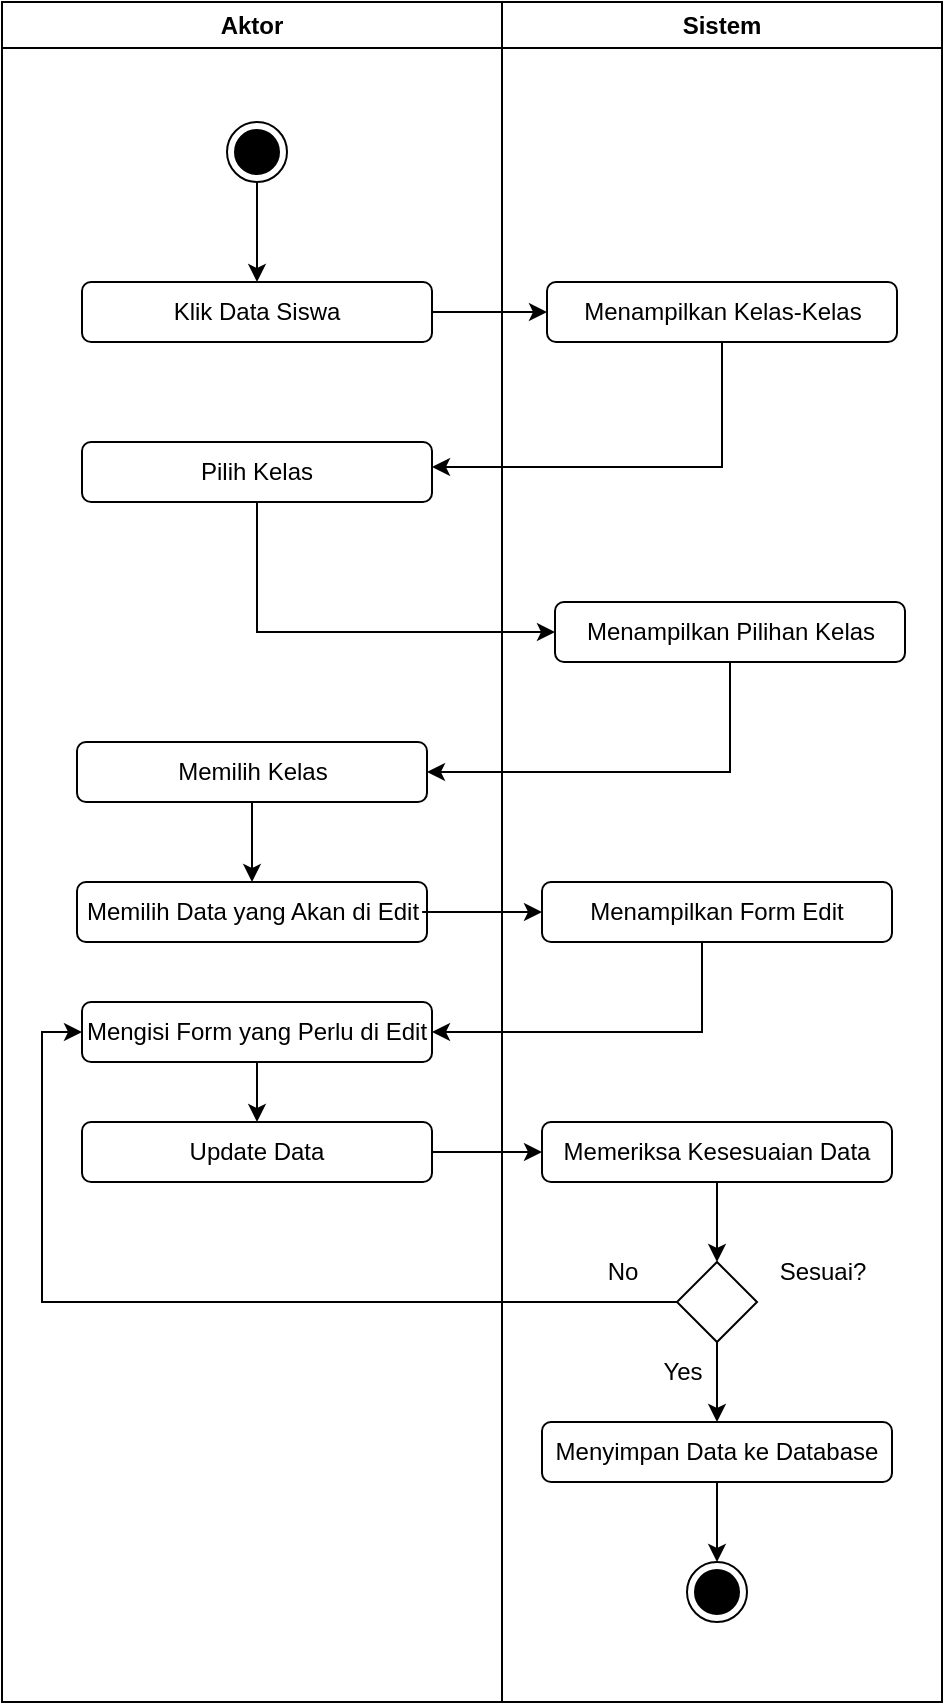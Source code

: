 <mxfile version="21.6.5" type="github">
  <diagram id="kgpKYQtTHZ0yAKxKKP6v" name="Page-1">
    <mxGraphModel dx="839" dy="785" grid="1" gridSize="10" guides="1" tooltips="1" connect="1" arrows="1" fold="1" page="1" pageScale="1" pageWidth="850" pageHeight="1100" math="0" shadow="0">
      <root>
        <mxCell id="0" />
        <mxCell id="1" parent="0" />
        <mxCell id="v3ZjU44f4ItKbDlVjQA1-1" value="Aktor" style="swimlane;whiteSpace=wrap;html=1;" vertex="1" parent="1">
          <mxGeometry x="180" y="80" width="250" height="850" as="geometry" />
        </mxCell>
        <mxCell id="v3ZjU44f4ItKbDlVjQA1-36" style="edgeStyle=orthogonalEdgeStyle;rounded=0;orthogonalLoop=1;jettySize=auto;html=1;entryX=0.5;entryY=0;entryDx=0;entryDy=0;" edge="1" parent="v3ZjU44f4ItKbDlVjQA1-1" source="v3ZjU44f4ItKbDlVjQA1-3" target="v3ZjU44f4ItKbDlVjQA1-21">
          <mxGeometry relative="1" as="geometry" />
        </mxCell>
        <mxCell id="v3ZjU44f4ItKbDlVjQA1-3" value="" style="ellipse;html=1;shape=endState;fillColor=#000000;strokeColor=#000000;" vertex="1" parent="v3ZjU44f4ItKbDlVjQA1-1">
          <mxGeometry x="112.5" y="60" width="30" height="30" as="geometry" />
        </mxCell>
        <mxCell id="v3ZjU44f4ItKbDlVjQA1-21" value="Klik Data Siswa" style="rounded=1;whiteSpace=wrap;html=1;" vertex="1" parent="v3ZjU44f4ItKbDlVjQA1-1">
          <mxGeometry x="40" y="140" width="175" height="30" as="geometry" />
        </mxCell>
        <mxCell id="v3ZjU44f4ItKbDlVjQA1-22" value="Pilih Kelas" style="rounded=1;whiteSpace=wrap;html=1;" vertex="1" parent="v3ZjU44f4ItKbDlVjQA1-1">
          <mxGeometry x="40" y="220" width="175" height="30" as="geometry" />
        </mxCell>
        <mxCell id="v3ZjU44f4ItKbDlVjQA1-42" style="edgeStyle=orthogonalEdgeStyle;rounded=0;orthogonalLoop=1;jettySize=auto;html=1;entryX=0.5;entryY=0;entryDx=0;entryDy=0;" edge="1" parent="v3ZjU44f4ItKbDlVjQA1-1" source="v3ZjU44f4ItKbDlVjQA1-25" target="v3ZjU44f4ItKbDlVjQA1-27">
          <mxGeometry relative="1" as="geometry" />
        </mxCell>
        <mxCell id="v3ZjU44f4ItKbDlVjQA1-25" value="Memilih Kelas" style="rounded=1;whiteSpace=wrap;html=1;" vertex="1" parent="v3ZjU44f4ItKbDlVjQA1-1">
          <mxGeometry x="37.5" y="370" width="175" height="30" as="geometry" />
        </mxCell>
        <mxCell id="v3ZjU44f4ItKbDlVjQA1-27" value="Memilih Data yang Akan di Edit" style="rounded=1;whiteSpace=wrap;html=1;" vertex="1" parent="v3ZjU44f4ItKbDlVjQA1-1">
          <mxGeometry x="37.5" y="440" width="175" height="30" as="geometry" />
        </mxCell>
        <mxCell id="v3ZjU44f4ItKbDlVjQA1-28" value="Update Data" style="rounded=1;whiteSpace=wrap;html=1;" vertex="1" parent="v3ZjU44f4ItKbDlVjQA1-1">
          <mxGeometry x="40" y="560" width="175" height="30" as="geometry" />
        </mxCell>
        <mxCell id="v3ZjU44f4ItKbDlVjQA1-38" style="edgeStyle=orthogonalEdgeStyle;rounded=0;orthogonalLoop=1;jettySize=auto;html=1;entryX=1;entryY=0.75;entryDx=0;entryDy=0;" edge="1" parent="v3ZjU44f4ItKbDlVjQA1-1">
          <mxGeometry relative="1" as="geometry">
            <mxPoint x="360" y="160" as="sourcePoint" />
            <mxPoint x="215" y="232.5" as="targetPoint" />
            <Array as="points">
              <mxPoint x="360" y="233" />
            </Array>
          </mxGeometry>
        </mxCell>
        <mxCell id="v3ZjU44f4ItKbDlVjQA1-46" style="edgeStyle=orthogonalEdgeStyle;rounded=0;orthogonalLoop=1;jettySize=auto;html=1;entryX=0.5;entryY=0;entryDx=0;entryDy=0;" edge="1" parent="v3ZjU44f4ItKbDlVjQA1-1" source="v3ZjU44f4ItKbDlVjQA1-44" target="v3ZjU44f4ItKbDlVjQA1-28">
          <mxGeometry relative="1" as="geometry" />
        </mxCell>
        <mxCell id="v3ZjU44f4ItKbDlVjQA1-44" value="Mengisi Form yang Perlu di Edit" style="rounded=1;whiteSpace=wrap;html=1;" vertex="1" parent="v3ZjU44f4ItKbDlVjQA1-1">
          <mxGeometry x="40" y="500" width="175" height="30" as="geometry" />
        </mxCell>
        <mxCell id="v3ZjU44f4ItKbDlVjQA1-2" value="Sistem" style="swimlane;whiteSpace=wrap;html=1;" vertex="1" parent="1">
          <mxGeometry x="430" y="80" width="220" height="850" as="geometry" />
        </mxCell>
        <mxCell id="v3ZjU44f4ItKbDlVjQA1-23" value="Menampilkan Kelas-Kelas" style="rounded=1;whiteSpace=wrap;html=1;" vertex="1" parent="v3ZjU44f4ItKbDlVjQA1-2">
          <mxGeometry x="22.5" y="140" width="175" height="30" as="geometry" />
        </mxCell>
        <mxCell id="v3ZjU44f4ItKbDlVjQA1-24" value="Menampilkan Pilihan Kelas" style="rounded=1;whiteSpace=wrap;html=1;" vertex="1" parent="v3ZjU44f4ItKbDlVjQA1-2">
          <mxGeometry x="26.5" y="300" width="175" height="30" as="geometry" />
        </mxCell>
        <mxCell id="v3ZjU44f4ItKbDlVjQA1-26" value="Menampilkan Form Edit" style="rounded=1;whiteSpace=wrap;html=1;" vertex="1" parent="v3ZjU44f4ItKbDlVjQA1-2">
          <mxGeometry x="20" y="440" width="175" height="30" as="geometry" />
        </mxCell>
        <mxCell id="v3ZjU44f4ItKbDlVjQA1-54" style="edgeStyle=orthogonalEdgeStyle;rounded=0;orthogonalLoop=1;jettySize=auto;html=1;entryX=0.5;entryY=0;entryDx=0;entryDy=0;" edge="1" parent="v3ZjU44f4ItKbDlVjQA1-2" source="v3ZjU44f4ItKbDlVjQA1-51" target="v3ZjU44f4ItKbDlVjQA1-52">
          <mxGeometry relative="1" as="geometry" />
        </mxCell>
        <mxCell id="v3ZjU44f4ItKbDlVjQA1-51" value="Memeriksa Kesesuaian Data" style="rounded=1;whiteSpace=wrap;html=1;" vertex="1" parent="v3ZjU44f4ItKbDlVjQA1-2">
          <mxGeometry x="20" y="560" width="175" height="30" as="geometry" />
        </mxCell>
        <mxCell id="v3ZjU44f4ItKbDlVjQA1-55" style="edgeStyle=orthogonalEdgeStyle;rounded=0;orthogonalLoop=1;jettySize=auto;html=1;" edge="1" parent="v3ZjU44f4ItKbDlVjQA1-2" source="v3ZjU44f4ItKbDlVjQA1-52" target="v3ZjU44f4ItKbDlVjQA1-53">
          <mxGeometry relative="1" as="geometry" />
        </mxCell>
        <mxCell id="v3ZjU44f4ItKbDlVjQA1-52" value="" style="rhombus;whiteSpace=wrap;html=1;" vertex="1" parent="v3ZjU44f4ItKbDlVjQA1-2">
          <mxGeometry x="87.5" y="630" width="40" height="40" as="geometry" />
        </mxCell>
        <mxCell id="v3ZjU44f4ItKbDlVjQA1-57" style="edgeStyle=orthogonalEdgeStyle;rounded=0;orthogonalLoop=1;jettySize=auto;html=1;" edge="1" parent="v3ZjU44f4ItKbDlVjQA1-2" source="v3ZjU44f4ItKbDlVjQA1-53" target="v3ZjU44f4ItKbDlVjQA1-30">
          <mxGeometry relative="1" as="geometry" />
        </mxCell>
        <mxCell id="v3ZjU44f4ItKbDlVjQA1-53" value="Menyimpan Data ke Database" style="rounded=1;whiteSpace=wrap;html=1;" vertex="1" parent="v3ZjU44f4ItKbDlVjQA1-2">
          <mxGeometry x="20" y="710" width="175" height="30" as="geometry" />
        </mxCell>
        <mxCell id="v3ZjU44f4ItKbDlVjQA1-30" value="" style="ellipse;html=1;shape=endState;fillColor=#000000;strokeColor=#000000;" vertex="1" parent="v3ZjU44f4ItKbDlVjQA1-2">
          <mxGeometry x="92.5" y="780" width="30" height="30" as="geometry" />
        </mxCell>
        <mxCell id="v3ZjU44f4ItKbDlVjQA1-37" style="edgeStyle=orthogonalEdgeStyle;rounded=0;orthogonalLoop=1;jettySize=auto;html=1;exitX=1;exitY=0.5;exitDx=0;exitDy=0;entryX=0;entryY=0.5;entryDx=0;entryDy=0;" edge="1" parent="1" source="v3ZjU44f4ItKbDlVjQA1-21" target="v3ZjU44f4ItKbDlVjQA1-23">
          <mxGeometry relative="1" as="geometry" />
        </mxCell>
        <mxCell id="v3ZjU44f4ItKbDlVjQA1-39" style="edgeStyle=orthogonalEdgeStyle;rounded=0;orthogonalLoop=1;jettySize=auto;html=1;" edge="1" parent="1" source="v3ZjU44f4ItKbDlVjQA1-22" target="v3ZjU44f4ItKbDlVjQA1-24">
          <mxGeometry relative="1" as="geometry">
            <Array as="points">
              <mxPoint x="308" y="395" />
            </Array>
          </mxGeometry>
        </mxCell>
        <mxCell id="v3ZjU44f4ItKbDlVjQA1-40" style="edgeStyle=orthogonalEdgeStyle;rounded=0;orthogonalLoop=1;jettySize=auto;html=1;" edge="1" parent="1" source="v3ZjU44f4ItKbDlVjQA1-24" target="v3ZjU44f4ItKbDlVjQA1-25">
          <mxGeometry relative="1" as="geometry">
            <Array as="points">
              <mxPoint x="544" y="465" />
            </Array>
          </mxGeometry>
        </mxCell>
        <mxCell id="v3ZjU44f4ItKbDlVjQA1-43" style="edgeStyle=orthogonalEdgeStyle;rounded=0;orthogonalLoop=1;jettySize=auto;html=1;exitX=0.986;exitY=0.5;exitDx=0;exitDy=0;entryX=0;entryY=0.5;entryDx=0;entryDy=0;exitPerimeter=0;" edge="1" parent="1" source="v3ZjU44f4ItKbDlVjQA1-27" target="v3ZjU44f4ItKbDlVjQA1-26">
          <mxGeometry relative="1" as="geometry" />
        </mxCell>
        <mxCell id="v3ZjU44f4ItKbDlVjQA1-45" style="edgeStyle=orthogonalEdgeStyle;rounded=0;orthogonalLoop=1;jettySize=auto;html=1;entryX=1;entryY=0.5;entryDx=0;entryDy=0;" edge="1" parent="1" source="v3ZjU44f4ItKbDlVjQA1-26" target="v3ZjU44f4ItKbDlVjQA1-44">
          <mxGeometry relative="1" as="geometry">
            <Array as="points">
              <mxPoint x="530" y="595" />
            </Array>
          </mxGeometry>
        </mxCell>
        <mxCell id="v3ZjU44f4ItKbDlVjQA1-48" style="edgeStyle=orthogonalEdgeStyle;rounded=0;orthogonalLoop=1;jettySize=auto;html=1;" edge="1" parent="1" source="v3ZjU44f4ItKbDlVjQA1-28">
          <mxGeometry relative="1" as="geometry">
            <mxPoint x="450" y="655" as="targetPoint" />
          </mxGeometry>
        </mxCell>
        <mxCell id="v3ZjU44f4ItKbDlVjQA1-56" style="edgeStyle=orthogonalEdgeStyle;rounded=0;orthogonalLoop=1;jettySize=auto;html=1;entryX=0;entryY=0.5;entryDx=0;entryDy=0;" edge="1" parent="1" source="v3ZjU44f4ItKbDlVjQA1-52" target="v3ZjU44f4ItKbDlVjQA1-44">
          <mxGeometry relative="1" as="geometry" />
        </mxCell>
        <mxCell id="v3ZjU44f4ItKbDlVjQA1-58" value="Yes" style="text;html=1;align=center;verticalAlign=middle;resizable=0;points=[];autosize=1;strokeColor=none;fillColor=none;" vertex="1" parent="1">
          <mxGeometry x="500" y="750" width="40" height="30" as="geometry" />
        </mxCell>
        <mxCell id="v3ZjU44f4ItKbDlVjQA1-59" value="No" style="text;html=1;align=center;verticalAlign=middle;resizable=0;points=[];autosize=1;strokeColor=none;fillColor=none;" vertex="1" parent="1">
          <mxGeometry x="470" y="700" width="40" height="30" as="geometry" />
        </mxCell>
        <mxCell id="v3ZjU44f4ItKbDlVjQA1-60" value="Sesuai?" style="text;html=1;align=center;verticalAlign=middle;resizable=0;points=[];autosize=1;strokeColor=none;fillColor=none;" vertex="1" parent="1">
          <mxGeometry x="555" y="700" width="70" height="30" as="geometry" />
        </mxCell>
      </root>
    </mxGraphModel>
  </diagram>
</mxfile>
